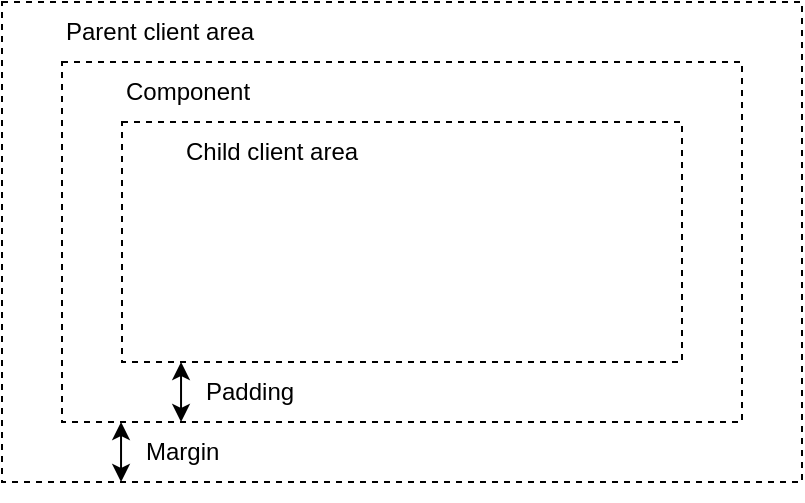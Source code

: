 <mxfile version="24.7.17">
  <diagram name="Page-1" id="IG8ErTbp5B1btTcrmv5j">
    <mxGraphModel dx="830" dy="486" grid="1" gridSize="10" guides="1" tooltips="1" connect="1" arrows="1" fold="1" page="1" pageScale="1" pageWidth="850" pageHeight="1100" math="0" shadow="0">
      <root>
        <mxCell id="0" />
        <mxCell id="1" parent="0" />
        <mxCell id="_GmQN_NSeH1qsIXKeuJd-22" value="" style="rounded=0;whiteSpace=wrap;html=1;fillColor=none;dashed=1;" parent="1" vertex="1">
          <mxGeometry width="400" height="240" as="geometry" />
        </mxCell>
        <mxCell id="_GmQN_NSeH1qsIXKeuJd-23" value="Parent client area" style="text;html=1;align=left;verticalAlign=middle;whiteSpace=wrap;rounded=0;" parent="1" vertex="1">
          <mxGeometry x="30" width="340" height="30" as="geometry" />
        </mxCell>
        <mxCell id="_GmQN_NSeH1qsIXKeuJd-24" value="" style="rounded=0;whiteSpace=wrap;html=1;fillColor=none;dashed=1;" parent="1" vertex="1">
          <mxGeometry x="30" y="30" width="340" height="180" as="geometry" />
        </mxCell>
        <mxCell id="_GmQN_NSeH1qsIXKeuJd-25" value="Component" style="text;html=1;align=left;verticalAlign=middle;whiteSpace=wrap;rounded=0;" parent="1" vertex="1">
          <mxGeometry x="60" y="30" width="280" height="30" as="geometry" />
        </mxCell>
        <mxCell id="_GmQN_NSeH1qsIXKeuJd-26" value="" style="rounded=0;whiteSpace=wrap;html=1;fillColor=none;dashed=1;" parent="1" vertex="1">
          <mxGeometry x="60" y="60" width="280" height="120" as="geometry" />
        </mxCell>
        <mxCell id="_GmQN_NSeH1qsIXKeuJd-27" value="Child client area" style="text;html=1;align=left;verticalAlign=middle;whiteSpace=wrap;rounded=0;" parent="1" vertex="1">
          <mxGeometry x="90" y="60" width="220" height="30" as="geometry" />
        </mxCell>
        <mxCell id="_GmQN_NSeH1qsIXKeuJd-28" value="" style="endArrow=classic;startArrow=classic;html=1;rounded=0;" parent="1" edge="1">
          <mxGeometry width="50" height="50" relative="1" as="geometry">
            <mxPoint x="59.52" y="240" as="sourcePoint" />
            <mxPoint x="59.52" y="210" as="targetPoint" />
          </mxGeometry>
        </mxCell>
        <mxCell id="_GmQN_NSeH1qsIXKeuJd-29" value="" style="endArrow=classic;startArrow=classic;html=1;rounded=0;" parent="1" edge="1">
          <mxGeometry width="50" height="50" relative="1" as="geometry">
            <mxPoint x="89.52" y="210" as="sourcePoint" />
            <mxPoint x="89.52" y="180" as="targetPoint" />
          </mxGeometry>
        </mxCell>
        <mxCell id="_GmQN_NSeH1qsIXKeuJd-30" value="Margin" style="text;html=1;align=left;verticalAlign=middle;whiteSpace=wrap;rounded=0;" parent="1" vertex="1">
          <mxGeometry x="70" y="210" width="260" height="30" as="geometry" />
        </mxCell>
        <mxCell id="_GmQN_NSeH1qsIXKeuJd-31" value="Padding" style="text;html=1;align=left;verticalAlign=middle;whiteSpace=wrap;rounded=0;" parent="1" vertex="1">
          <mxGeometry x="100" y="180" width="200" height="30" as="geometry" />
        </mxCell>
      </root>
    </mxGraphModel>
  </diagram>
</mxfile>
